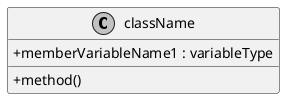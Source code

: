 @startuml
skinparam monochrome true
skinparam classAttributeIconSize 0
skinparam groupInheritance 2

' insert code here
class className {
  +memberVariableName1 : variableType
  +method()  
}
@enduml
